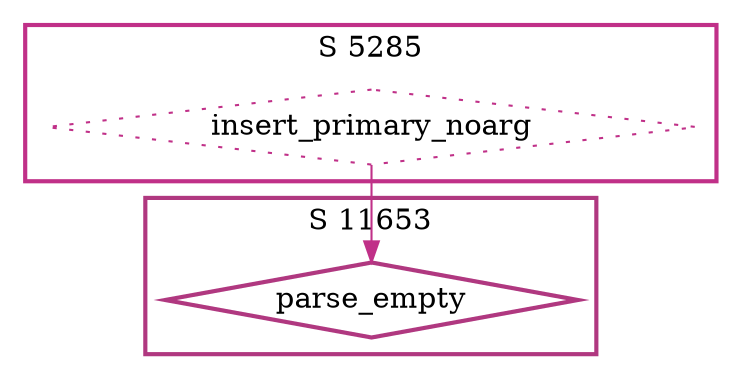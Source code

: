 digraph G {
  ratio=0.500000;
  "UV parse_empty (11653)" [shape=diamond, label="parse_empty",
                            color="#B03880", style=bold];
  "UV insert_primary_noarg (5285)" [shape=diamond,
                                    label="insert_primary_noarg",
                                    color="#C03088", style=dotted];
  
  subgraph cluster_11653 { label="S 11653";
    color="#B03880";
    style=bold;
    "UV parse_empty (11653)"; };
  subgraph cluster_5285 { label="S 5285";
    color="#C03088";
    style=bold;
    "UV insert_primary_noarg (5285)"; };
  
  "UV insert_primary_noarg (5285)" -> "UV parse_empty (11653)" [color="#C03088"];
  
  }